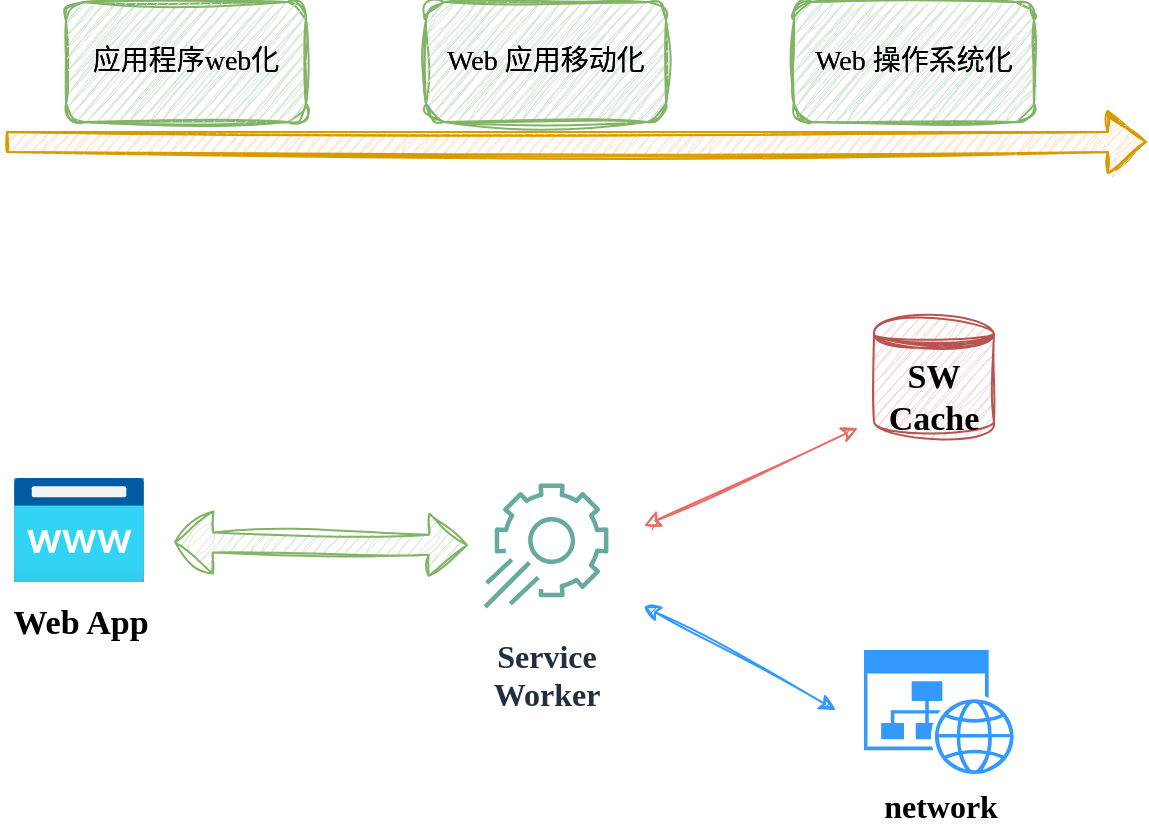 <mxfile version="24.7.6">
  <diagram name="第 1 页" id="Zy1dnvKFIDFRJ7WLUU5S">
    <mxGraphModel dx="672" dy="366" grid="0" gridSize="10" guides="1" tooltips="1" connect="1" arrows="1" fold="1" page="1" pageScale="1" pageWidth="827" pageHeight="1169" math="0" shadow="0">
      <root>
        <mxCell id="0" />
        <mxCell id="1" parent="0" />
        <mxCell id="z9JIjn1zgOSMuu39Rj0Z-6" value="" style="group" vertex="1" connectable="0" parent="1">
          <mxGeometry x="101" y="143" width="570.4" height="70" as="geometry" />
        </mxCell>
        <mxCell id="z9JIjn1zgOSMuu39Rj0Z-1" value="应用程序web化" style="rounded=1;whiteSpace=wrap;html=1;sketch=1;curveFitting=1;jiggle=2;fontFamily=Long Cang;fontSource=https%3A%2F%2Ffonts.googleapis.com%2Fcss%3Ffamily%3DLong%2BCang;fontSize=14;fillColor=#d5e8d4;strokeColor=#82b366;" vertex="1" parent="z9JIjn1zgOSMuu39Rj0Z-6">
          <mxGeometry x="30" width="120" height="60" as="geometry" />
        </mxCell>
        <mxCell id="z9JIjn1zgOSMuu39Rj0Z-2" value="Web 应用移动化" style="rounded=1;whiteSpace=wrap;html=1;sketch=1;curveFitting=1;jiggle=2;fontFamily=Long Cang;fontSource=https%3A%2F%2Ffonts.googleapis.com%2Fcss%3Ffamily%3DLong%2BCang;fontSize=14;fillColor=#d5e8d4;strokeColor=#82b366;" vertex="1" parent="z9JIjn1zgOSMuu39Rj0Z-6">
          <mxGeometry x="210" width="120" height="60" as="geometry" />
        </mxCell>
        <mxCell id="z9JIjn1zgOSMuu39Rj0Z-3" value="Web 操作系统化" style="rounded=1;whiteSpace=wrap;html=1;sketch=1;curveFitting=1;jiggle=2;fontFamily=Long Cang;fontSource=https%3A%2F%2Ffonts.googleapis.com%2Fcss%3Ffamily%3DLong%2BCang;fontSize=14;fillColor=#d5e8d4;strokeColor=#82b366;" vertex="1" parent="z9JIjn1zgOSMuu39Rj0Z-6">
          <mxGeometry x="394" width="120" height="60" as="geometry" />
        </mxCell>
        <mxCell id="z9JIjn1zgOSMuu39Rj0Z-5" value="" style="shape=flexArrow;endArrow=classic;html=1;rounded=0;sketch=1;curveFitting=1;jiggle=2;fillColor=#ffe6cc;strokeColor=#d79b00;" edge="1" parent="z9JIjn1zgOSMuu39Rj0Z-6">
          <mxGeometry width="50" height="50" relative="1" as="geometry">
            <mxPoint y="70" as="sourcePoint" />
            <mxPoint x="570.4" y="70" as="targetPoint" />
          </mxGeometry>
        </mxCell>
        <mxCell id="z9JIjn1zgOSMuu39Rj0Z-7" value="" style="group" vertex="1" connectable="0" parent="1">
          <mxGeometry x="101" y="143" width="570.4" height="70" as="geometry" />
        </mxCell>
        <mxCell id="z9JIjn1zgOSMuu39Rj0Z-8" value="应用程序web化" style="rounded=1;whiteSpace=wrap;html=1;sketch=1;curveFitting=1;jiggle=2;fontFamily=Long Cang;fontSource=https://fonts.googleapis.com/css?family=Long+Cang;fontSize=14;fillColor=#d5e8d4;strokeColor=#82b366;" vertex="1" parent="z9JIjn1zgOSMuu39Rj0Z-7">
          <mxGeometry x="30" width="120" height="60" as="geometry" />
        </mxCell>
        <mxCell id="z9JIjn1zgOSMuu39Rj0Z-9" value="Web 应用移动化" style="rounded=1;whiteSpace=wrap;html=1;sketch=1;curveFitting=1;jiggle=2;fontFamily=Long Cang;fontSource=https://fonts.googleapis.com/css?family=Long+Cang;fontSize=14;fillColor=#d5e8d4;strokeColor=#82b366;" vertex="1" parent="z9JIjn1zgOSMuu39Rj0Z-7">
          <mxGeometry x="210" width="120" height="60" as="geometry" />
        </mxCell>
        <mxCell id="z9JIjn1zgOSMuu39Rj0Z-10" value="Web 操作系统化" style="rounded=1;whiteSpace=wrap;html=1;sketch=1;curveFitting=1;jiggle=2;fontFamily=Long Cang;fontSource=https://fonts.googleapis.com/css?family=Long+Cang;fontSize=14;fillColor=#d5e8d4;strokeColor=#82b366;" vertex="1" parent="z9JIjn1zgOSMuu39Rj0Z-7">
          <mxGeometry x="394" width="120" height="60" as="geometry" />
        </mxCell>
        <mxCell id="z9JIjn1zgOSMuu39Rj0Z-11" value="" style="shape=flexArrow;endArrow=classic;html=1;rounded=0;sketch=1;curveFitting=1;jiggle=2;fillColor=#ffe6cc;strokeColor=#d79b00;" edge="1" parent="z9JIjn1zgOSMuu39Rj0Z-7">
          <mxGeometry width="50" height="50" relative="1" as="geometry">
            <mxPoint y="70" as="sourcePoint" />
            <mxPoint x="570.4" y="70" as="targetPoint" />
          </mxGeometry>
        </mxCell>
        <mxCell id="z9JIjn1zgOSMuu39Rj0Z-30" value="" style="group;fontFamily=Long Cang;fontSource=https%3A%2F%2Ffonts.googleapis.com%2Fcss%3Ffamily%3DLong%2BCang;" vertex="1" connectable="0" parent="1">
          <mxGeometry x="98" y="301" width="508" height="228" as="geometry" />
        </mxCell>
        <mxCell id="z9JIjn1zgOSMuu39Rj0Z-17" value="Service&lt;br style=&quot;font-size: 16px;&quot;&gt;Worker" style="sketch=0;points=[[0,0,0],[0.25,0,0],[0.5,0,0],[0.75,0,0],[1,0,0],[0,1,0],[0.25,1,0],[0.5,1,0],[0.75,1,0],[1,1,0],[0,0.25,0],[0,0.5,0],[0,0.75,0],[1,0.25,0],[1,0.5,0],[1,0.75,0]];points=[[0,0,0],[0.25,0,0],[0.5,0,0],[0.75,0,0],[1,0,0],[0,1,0],[0.25,1,0],[0.5,1,0],[0.75,1,0],[1,1,0],[0,0.25,0],[0,0.5,0],[0,0.75,0],[1,0.25,0],[1,0.5,0],[1,0.75,0]];outlineConnect=0;fontColor=#232F3E;fillColor=none;strokeColor=#67AB9F;dashed=0;verticalLabelPosition=bottom;verticalAlign=top;align=center;html=1;fontSize=16;fontStyle=1;aspect=fixed;shape=mxgraph.aws4.resourceIcon;resIcon=mxgraph.aws4.app_config;fontFamily=Long Cang;fontSource=https%3A%2F%2Ffonts.googleapis.com%2Fcss%3Ffamily%3DLong%2BCang;" vertex="1" parent="z9JIjn1zgOSMuu39Rj0Z-30">
          <mxGeometry x="234" y="75" width="78" height="78" as="geometry" />
        </mxCell>
        <mxCell id="z9JIjn1zgOSMuu39Rj0Z-20" value="" style="group" vertex="1" connectable="0" parent="z9JIjn1zgOSMuu39Rj0Z-30">
          <mxGeometry y="80" width="79" height="89" as="geometry" />
        </mxCell>
        <mxCell id="z9JIjn1zgOSMuu39Rj0Z-18" value="" style="image;aspect=fixed;html=1;points=[];align=center;fontSize=12;image=img/lib/azure2/app_services/App_Service_Domains.svg;imageBackground=#67AB9F;" vertex="1" parent="z9JIjn1zgOSMuu39Rj0Z-20">
          <mxGeometry x="7" width="65" height="52" as="geometry" />
        </mxCell>
        <mxCell id="z9JIjn1zgOSMuu39Rj0Z-19" value="Web App" style="text;html=1;align=center;verticalAlign=middle;resizable=0;points=[];autosize=1;strokeColor=none;fillColor=none;fontFamily=Long Cang;fontSource=https%3A%2F%2Ffonts.googleapis.com%2Fcss%3Ffamily%3DLong%2BCang;fontSize=17;fontStyle=1" vertex="1" parent="z9JIjn1zgOSMuu39Rj0Z-20">
          <mxGeometry y="57" width="79" height="32" as="geometry" />
        </mxCell>
        <mxCell id="z9JIjn1zgOSMuu39Rj0Z-22" value="" style="shape=flexArrow;endArrow=classic;startArrow=classic;html=1;rounded=0;sketch=1;curveFitting=1;jiggle=2;fillColor=#d5e8d4;strokeColor=#82b366;" edge="1" parent="z9JIjn1zgOSMuu39Rj0Z-30" target="z9JIjn1zgOSMuu39Rj0Z-17">
          <mxGeometry width="100" height="100" relative="1" as="geometry">
            <mxPoint x="87" y="112" as="sourcePoint" />
            <mxPoint x="272" y="-8" as="targetPoint" />
          </mxGeometry>
        </mxCell>
        <mxCell id="z9JIjn1zgOSMuu39Rj0Z-23" value="SW Cache" style="shape=datastore;whiteSpace=wrap;html=1;sketch=1;curveFitting=1;jiggle=2;fillColor=#f8cecc;strokeColor=#b85450;fontFamily=Long Cang;fontSource=https%3A%2F%2Ffonts.googleapis.com%2Fcss%3Ffamily%3DLong%2BCang;fontSize=17;fontStyle=1" vertex="1" parent="z9JIjn1zgOSMuu39Rj0Z-30">
          <mxGeometry x="437" width="60" height="60" as="geometry" />
        </mxCell>
        <mxCell id="z9JIjn1zgOSMuu39Rj0Z-25" value="" style="endArrow=classic;startArrow=classic;html=1;rounded=0;sketch=1;curveFitting=1;jiggle=2;strokeColor=#EA6B66;" edge="1" parent="z9JIjn1zgOSMuu39Rj0Z-30">
          <mxGeometry width="50" height="50" relative="1" as="geometry">
            <mxPoint x="322" y="104" as="sourcePoint" />
            <mxPoint x="429" y="55" as="targetPoint" />
          </mxGeometry>
        </mxCell>
        <mxCell id="z9JIjn1zgOSMuu39Rj0Z-26" value="network" style="verticalLabelPosition=bottom;html=1;verticalAlign=top;align=center;strokeColor=none;fillColor=#3399FF;shape=mxgraph.azure.website_generic;pointerEvents=1;fontFamily=Long Cang;fontSource=https%3A%2F%2Ffonts.googleapis.com%2Fcss%3Ffamily%3DLong%2BCang;fontSize=16;fontStyle=1" vertex="1" parent="z9JIjn1zgOSMuu39Rj0Z-30">
          <mxGeometry x="432" y="166" width="76" height="62" as="geometry" />
        </mxCell>
        <mxCell id="z9JIjn1zgOSMuu39Rj0Z-28" value="" style="endArrow=classic;startArrow=classic;html=1;rounded=0;sketch=1;curveFitting=1;jiggle=2;strokeColor=#3399FF;" edge="1" parent="z9JIjn1zgOSMuu39Rj0Z-30">
          <mxGeometry width="50" height="50" relative="1" as="geometry">
            <mxPoint x="322" y="144" as="sourcePoint" />
            <mxPoint x="418" y="196" as="targetPoint" />
          </mxGeometry>
        </mxCell>
      </root>
    </mxGraphModel>
  </diagram>
</mxfile>
